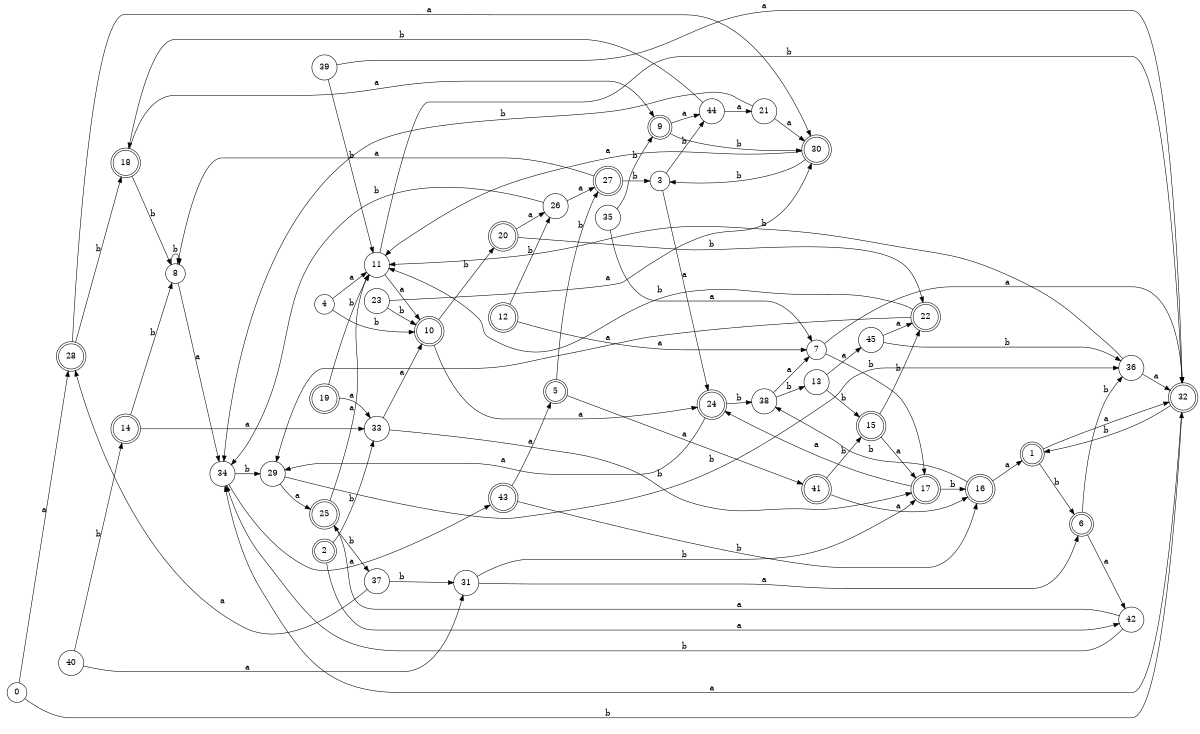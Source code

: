 digraph n37_1 {
__start0 [label="" shape="none"];

rankdir=LR;
size="8,5";

s0 [style="filled", color="black", fillcolor="white" shape="circle", label="0"];
s1 [style="rounded,filled", color="black", fillcolor="white" shape="doublecircle", label="1"];
s2 [style="rounded,filled", color="black", fillcolor="white" shape="doublecircle", label="2"];
s3 [style="filled", color="black", fillcolor="white" shape="circle", label="3"];
s4 [style="filled", color="black", fillcolor="white" shape="circle", label="4"];
s5 [style="rounded,filled", color="black", fillcolor="white" shape="doublecircle", label="5"];
s6 [style="rounded,filled", color="black", fillcolor="white" shape="doublecircle", label="6"];
s7 [style="filled", color="black", fillcolor="white" shape="circle", label="7"];
s8 [style="filled", color="black", fillcolor="white" shape="circle", label="8"];
s9 [style="rounded,filled", color="black", fillcolor="white" shape="doublecircle", label="9"];
s10 [style="rounded,filled", color="black", fillcolor="white" shape="doublecircle", label="10"];
s11 [style="filled", color="black", fillcolor="white" shape="circle", label="11"];
s12 [style="rounded,filled", color="black", fillcolor="white" shape="doublecircle", label="12"];
s13 [style="filled", color="black", fillcolor="white" shape="circle", label="13"];
s14 [style="rounded,filled", color="black", fillcolor="white" shape="doublecircle", label="14"];
s15 [style="rounded,filled", color="black", fillcolor="white" shape="doublecircle", label="15"];
s16 [style="rounded,filled", color="black", fillcolor="white" shape="doublecircle", label="16"];
s17 [style="rounded,filled", color="black", fillcolor="white" shape="doublecircle", label="17"];
s18 [style="rounded,filled", color="black", fillcolor="white" shape="doublecircle", label="18"];
s19 [style="rounded,filled", color="black", fillcolor="white" shape="doublecircle", label="19"];
s20 [style="rounded,filled", color="black", fillcolor="white" shape="doublecircle", label="20"];
s21 [style="filled", color="black", fillcolor="white" shape="circle", label="21"];
s22 [style="rounded,filled", color="black", fillcolor="white" shape="doublecircle", label="22"];
s23 [style="filled", color="black", fillcolor="white" shape="circle", label="23"];
s24 [style="rounded,filled", color="black", fillcolor="white" shape="doublecircle", label="24"];
s25 [style="rounded,filled", color="black", fillcolor="white" shape="doublecircle", label="25"];
s26 [style="filled", color="black", fillcolor="white" shape="circle", label="26"];
s27 [style="rounded,filled", color="black", fillcolor="white" shape="doublecircle", label="27"];
s28 [style="rounded,filled", color="black", fillcolor="white" shape="doublecircle", label="28"];
s29 [style="filled", color="black", fillcolor="white" shape="circle", label="29"];
s30 [style="rounded,filled", color="black", fillcolor="white" shape="doublecircle", label="30"];
s31 [style="filled", color="black", fillcolor="white" shape="circle", label="31"];
s32 [style="rounded,filled", color="black", fillcolor="white" shape="doublecircle", label="32"];
s33 [style="filled", color="black", fillcolor="white" shape="circle", label="33"];
s34 [style="filled", color="black", fillcolor="white" shape="circle", label="34"];
s35 [style="filled", color="black", fillcolor="white" shape="circle", label="35"];
s36 [style="filled", color="black", fillcolor="white" shape="circle", label="36"];
s37 [style="filled", color="black", fillcolor="white" shape="circle", label="37"];
s38 [style="filled", color="black", fillcolor="white" shape="circle", label="38"];
s39 [style="filled", color="black", fillcolor="white" shape="circle", label="39"];
s40 [style="filled", color="black", fillcolor="white" shape="circle", label="40"];
s41 [style="rounded,filled", color="black", fillcolor="white" shape="doublecircle", label="41"];
s42 [style="filled", color="black", fillcolor="white" shape="circle", label="42"];
s43 [style="rounded,filled", color="black", fillcolor="white" shape="doublecircle", label="43"];
s44 [style="filled", color="black", fillcolor="white" shape="circle", label="44"];
s45 [style="filled", color="black", fillcolor="white" shape="circle", label="45"];
s0 -> s28 [label="a"];
s0 -> s32 [label="b"];
s1 -> s32 [label="a"];
s1 -> s6 [label="b"];
s2 -> s42 [label="a"];
s2 -> s33 [label="b"];
s3 -> s24 [label="a"];
s3 -> s44 [label="b"];
s4 -> s11 [label="a"];
s4 -> s10 [label="b"];
s5 -> s41 [label="a"];
s5 -> s27 [label="b"];
s6 -> s42 [label="a"];
s6 -> s36 [label="b"];
s7 -> s32 [label="a"];
s7 -> s17 [label="b"];
s8 -> s34 [label="a"];
s8 -> s8 [label="b"];
s9 -> s44 [label="a"];
s9 -> s30 [label="b"];
s10 -> s24 [label="a"];
s10 -> s20 [label="b"];
s11 -> s10 [label="a"];
s11 -> s32 [label="b"];
s12 -> s7 [label="a"];
s12 -> s26 [label="b"];
s13 -> s45 [label="a"];
s13 -> s15 [label="b"];
s14 -> s33 [label="a"];
s14 -> s8 [label="b"];
s15 -> s17 [label="a"];
s15 -> s22 [label="b"];
s16 -> s1 [label="a"];
s16 -> s38 [label="b"];
s17 -> s24 [label="a"];
s17 -> s16 [label="b"];
s18 -> s9 [label="a"];
s18 -> s8 [label="b"];
s19 -> s33 [label="a"];
s19 -> s11 [label="b"];
s20 -> s26 [label="a"];
s20 -> s22 [label="b"];
s21 -> s30 [label="a"];
s21 -> s34 [label="b"];
s22 -> s29 [label="a"];
s22 -> s11 [label="b"];
s23 -> s30 [label="a"];
s23 -> s10 [label="b"];
s24 -> s29 [label="a"];
s24 -> s38 [label="b"];
s25 -> s11 [label="a"];
s25 -> s37 [label="b"];
s26 -> s27 [label="a"];
s26 -> s34 [label="b"];
s27 -> s8 [label="a"];
s27 -> s3 [label="b"];
s28 -> s30 [label="a"];
s28 -> s18 [label="b"];
s29 -> s25 [label="a"];
s29 -> s36 [label="b"];
s30 -> s11 [label="a"];
s30 -> s3 [label="b"];
s31 -> s6 [label="a"];
s31 -> s17 [label="b"];
s32 -> s34 [label="a"];
s32 -> s1 [label="b"];
s33 -> s10 [label="a"];
s33 -> s17 [label="b"];
s34 -> s43 [label="a"];
s34 -> s29 [label="b"];
s35 -> s7 [label="a"];
s35 -> s9 [label="b"];
s36 -> s32 [label="a"];
s36 -> s11 [label="b"];
s37 -> s28 [label="a"];
s37 -> s31 [label="b"];
s38 -> s7 [label="a"];
s38 -> s13 [label="b"];
s39 -> s32 [label="a"];
s39 -> s11 [label="b"];
s40 -> s31 [label="a"];
s40 -> s14 [label="b"];
s41 -> s16 [label="a"];
s41 -> s15 [label="b"];
s42 -> s25 [label="a"];
s42 -> s34 [label="b"];
s43 -> s5 [label="a"];
s43 -> s16 [label="b"];
s44 -> s21 [label="a"];
s44 -> s18 [label="b"];
s45 -> s22 [label="a"];
s45 -> s36 [label="b"];

}